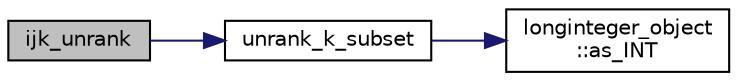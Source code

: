 digraph "ijk_unrank"
{
  edge [fontname="Helvetica",fontsize="10",labelfontname="Helvetica",labelfontsize="10"];
  node [fontname="Helvetica",fontsize="10",shape=record];
  rankdir="LR";
  Node6012 [label="ijk_unrank",height=0.2,width=0.4,color="black", fillcolor="grey75", style="filled", fontcolor="black"];
  Node6012 -> Node6013 [color="midnightblue",fontsize="10",style="solid",fontname="Helvetica"];
  Node6013 [label="unrank_k_subset",height=0.2,width=0.4,color="black", fillcolor="white", style="filled",URL="$d2/d7c/combinatorics_8_c.html#a709dbec12f4da5bb02b9352d45a2c77d"];
  Node6013 -> Node6014 [color="midnightblue",fontsize="10",style="solid",fontname="Helvetica"];
  Node6014 [label="longinteger_object\l::as_INT",height=0.2,width=0.4,color="black", fillcolor="white", style="filled",URL="$dd/d7e/classlonginteger__object.html#afb992d4679a6741acc63c8bcba27971e"];
}
